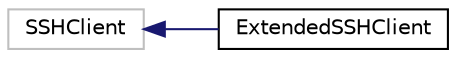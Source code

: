 digraph "Graphical Class Hierarchy"
{
 // LATEX_PDF_SIZE
  edge [fontname="Helvetica",fontsize="10",labelfontname="Helvetica",labelfontsize="10"];
  node [fontname="Helvetica",fontsize="10",shape=record];
  rankdir="LR";
  Node38 [label="SSHClient",height=0.2,width=0.4,color="grey75", fillcolor="white", style="filled",tooltip=" "];
  Node38 -> Node0 [dir="back",color="midnightblue",fontsize="10",style="solid",fontname="Helvetica"];
  Node0 [label="ExtendedSSHClient",height=0.2,width=0.4,color="black", fillcolor="white", style="filled",URL="$classp3lib_1_1ssh_1_1ExtendedSSHClient.html",tooltip=" "];
}

